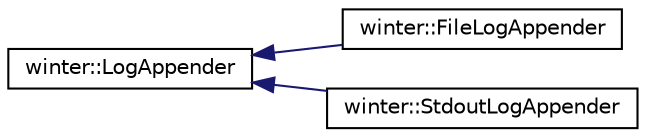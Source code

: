digraph "类继承关系图"
{
 // LATEX_PDF_SIZE
  edge [fontname="Helvetica",fontsize="10",labelfontname="Helvetica",labelfontsize="10"];
  node [fontname="Helvetica",fontsize="10",shape=record];
  rankdir="LR";
  Node0 [label="winter::LogAppender",height=0.2,width=0.4,color="black", fillcolor="white", style="filled",URL="$classwinter_1_1LogAppender.html",tooltip="日志输出目标"];
  Node0 -> Node1 [dir="back",color="midnightblue",fontsize="10",style="solid",fontname="Helvetica"];
  Node1 [label="winter::FileLogAppender",height=0.2,width=0.4,color="black", fillcolor="white", style="filled",URL="$classwinter_1_1FileLogAppender.html",tooltip="输出到文件的Appender"];
  Node0 -> Node2 [dir="back",color="midnightblue",fontsize="10",style="solid",fontname="Helvetica"];
  Node2 [label="winter::StdoutLogAppender",height=0.2,width=0.4,color="black", fillcolor="white", style="filled",URL="$classwinter_1_1StdoutLogAppender.html",tooltip="输出到控制台的Appender"];
}
